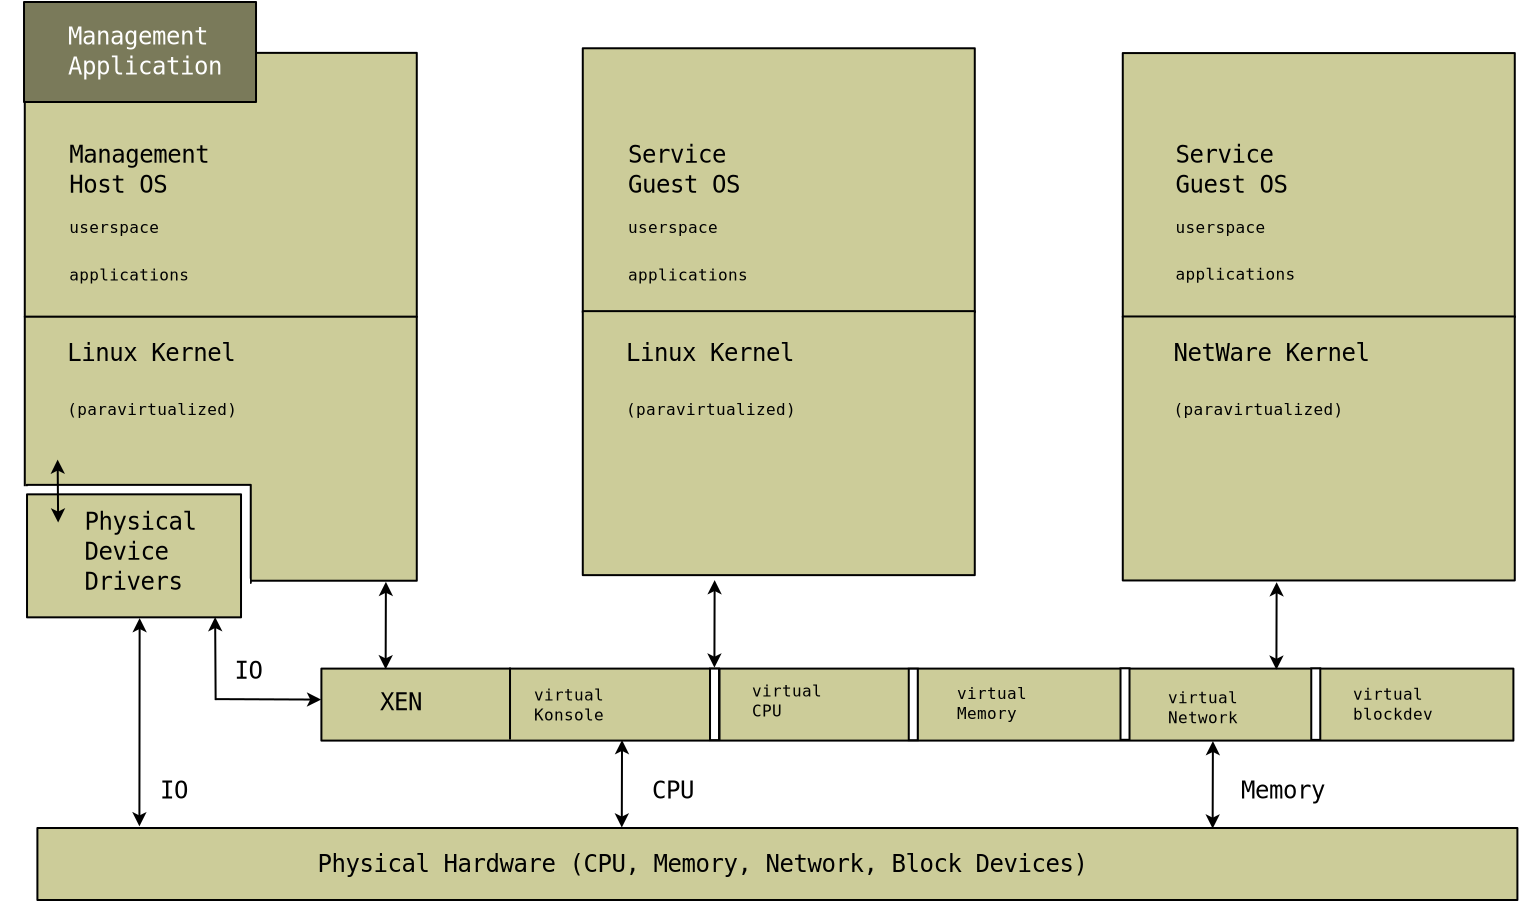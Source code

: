 <?xml version="1.0" encoding="UTF-8"?>
<dia:diagram xmlns:dia="http://www.lysator.liu.se/~alla/dia/">
  <dia:layer name="Rechteck" visible="true">
    <dia:object type="Standard - Text" version="1" id="O0">
      <dia:attribute name="obj_pos">
        <dia:point val="17.012,40.548"/>
      </dia:attribute>
      <dia:attribute name="obj_bb">
        <dia:rectangle val="17.012,40.148;17.012,41.348"/>
      </dia:attribute>
      <dia:attribute name="text">
        <dia:composite type="text">
          <dia:attribute name="string">
            <dia:string>##</dia:string>
          </dia:attribute>
          <dia:attribute name="font">
            <dia:font family="sans" style="0" name="Helvetica"/>
          </dia:attribute>
          <dia:attribute name="height">
            <dia:real val="0.8"/>
          </dia:attribute>
          <dia:attribute name="pos">
            <dia:point val="17.012,40.548"/>
          </dia:attribute>
          <dia:attribute name="color">
            <dia:color val="#000000"/>
          </dia:attribute>
          <dia:attribute name="alignment">
            <dia:enum val="0"/>
          </dia:attribute>
        </dia:composite>
      </dia:attribute>
      <dia:attribute name="valign">
        <dia:enum val="3"/>
      </dia:attribute>
    </dia:object>
    <dia:object type="Standard - Box" version="0" id="O1">
      <dia:attribute name="obj_pos">
        <dia:point val="-0.212,0.125"/>
      </dia:attribute>
      <dia:attribute name="obj_bb">
        <dia:rectangle val="-0.263,0.075;19.438,13.375"/>
      </dia:attribute>
      <dia:attribute name="elem_corner">
        <dia:point val="-0.212,0.125"/>
      </dia:attribute>
      <dia:attribute name="elem_width">
        <dia:real val="19.6"/>
      </dia:attribute>
      <dia:attribute name="elem_height">
        <dia:real val="13.2"/>
      </dia:attribute>
      <dia:attribute name="inner_color">
        <dia:color val="#cccc99"/>
      </dia:attribute>
      <dia:attribute name="show_background">
        <dia:boolean val="true"/>
      </dia:attribute>
      <dia:attribute name="corner_radius">
        <dia:real val="1.175e-38"/>
      </dia:attribute>
    </dia:object>
    <dia:object type="Standard - Box" version="0" id="O2">
      <dia:attribute name="obj_pos">
        <dia:point val="27.688,-0.105"/>
      </dia:attribute>
      <dia:attribute name="obj_bb">
        <dia:rectangle val="27.637,-0.155;47.337,13.145"/>
      </dia:attribute>
      <dia:attribute name="elem_corner">
        <dia:point val="27.688,-0.105"/>
      </dia:attribute>
      <dia:attribute name="elem_width">
        <dia:real val="19.6"/>
      </dia:attribute>
      <dia:attribute name="elem_height">
        <dia:real val="13.2"/>
      </dia:attribute>
      <dia:attribute name="inner_color">
        <dia:color val="#cccc99"/>
      </dia:attribute>
      <dia:attribute name="show_background">
        <dia:boolean val="true"/>
      </dia:attribute>
      <dia:attribute name="corner_radius">
        <dia:real val="1.175e-38"/>
      </dia:attribute>
    </dia:object>
    <dia:object type="Standard - Box" version="0" id="O3">
      <dia:attribute name="obj_pos">
        <dia:point val="27.688,13.04"/>
      </dia:attribute>
      <dia:attribute name="obj_bb">
        <dia:rectangle val="27.637,12.99;47.337,26.29"/>
      </dia:attribute>
      <dia:attribute name="elem_corner">
        <dia:point val="27.688,13.04"/>
      </dia:attribute>
      <dia:attribute name="elem_width">
        <dia:real val="19.6"/>
      </dia:attribute>
      <dia:attribute name="elem_height">
        <dia:real val="13.2"/>
      </dia:attribute>
      <dia:attribute name="inner_color">
        <dia:color val="#cccc99"/>
      </dia:attribute>
      <dia:attribute name="show_background">
        <dia:boolean val="true"/>
      </dia:attribute>
      <dia:attribute name="corner_radius">
        <dia:real val="1.175e-38"/>
      </dia:attribute>
    </dia:object>
    <dia:object type="Standard - Box" version="0" id="O4">
      <dia:attribute name="obj_pos">
        <dia:point val="54.688,0.135"/>
      </dia:attribute>
      <dia:attribute name="obj_bb">
        <dia:rectangle val="54.638,0.085;74.338,13.385"/>
      </dia:attribute>
      <dia:attribute name="elem_corner">
        <dia:point val="54.688,0.135"/>
      </dia:attribute>
      <dia:attribute name="elem_width">
        <dia:real val="19.6"/>
      </dia:attribute>
      <dia:attribute name="elem_height">
        <dia:real val="13.2"/>
      </dia:attribute>
      <dia:attribute name="inner_color">
        <dia:color val="#cccc99"/>
      </dia:attribute>
      <dia:attribute name="show_background">
        <dia:boolean val="true"/>
      </dia:attribute>
      <dia:attribute name="corner_radius">
        <dia:real val="1.175e-38"/>
      </dia:attribute>
    </dia:object>
    <dia:object type="Standard - Box" version="0" id="O5">
      <dia:attribute name="obj_pos">
        <dia:point val="54.688,13.305"/>
      </dia:attribute>
      <dia:attribute name="obj_bb">
        <dia:rectangle val="54.638,13.255;74.338,26.555"/>
      </dia:attribute>
      <dia:attribute name="elem_corner">
        <dia:point val="54.688,13.305"/>
      </dia:attribute>
      <dia:attribute name="elem_width">
        <dia:real val="19.6"/>
      </dia:attribute>
      <dia:attribute name="elem_height">
        <dia:real val="13.2"/>
      </dia:attribute>
      <dia:attribute name="inner_color">
        <dia:color val="#cccc99"/>
      </dia:attribute>
      <dia:attribute name="show_background">
        <dia:boolean val="true"/>
      </dia:attribute>
      <dia:attribute name="corner_radius">
        <dia:real val="1.175e-38"/>
      </dia:attribute>
    </dia:object>
    <dia:object type="Standard - Box" version="0" id="O6">
      <dia:attribute name="obj_pos">
        <dia:point val="-0.212,13.32"/>
      </dia:attribute>
      <dia:attribute name="obj_bb">
        <dia:rectangle val="-0.263,13.27;19.438,26.57"/>
      </dia:attribute>
      <dia:attribute name="elem_corner">
        <dia:point val="-0.212,13.32"/>
      </dia:attribute>
      <dia:attribute name="elem_width">
        <dia:real val="19.6"/>
      </dia:attribute>
      <dia:attribute name="elem_height">
        <dia:real val="13.2"/>
      </dia:attribute>
      <dia:attribute name="inner_color">
        <dia:color val="#cccc99"/>
      </dia:attribute>
      <dia:attribute name="show_background">
        <dia:boolean val="true"/>
      </dia:attribute>
      <dia:attribute name="corner_radius">
        <dia:real val="1.175e-38"/>
      </dia:attribute>
    </dia:object>
    <dia:object type="Standard - Box" version="0" id="O7">
      <dia:attribute name="obj_pos">
        <dia:point val="-0.113,21.725"/>
      </dia:attribute>
      <dia:attribute name="obj_bb">
        <dia:rectangle val="-0.163,21.675;11.137,26.675"/>
      </dia:attribute>
      <dia:attribute name="elem_corner">
        <dia:point val="-0.113,21.725"/>
      </dia:attribute>
      <dia:attribute name="elem_width">
        <dia:real val="11.2"/>
      </dia:attribute>
      <dia:attribute name="elem_height">
        <dia:real val="4.9"/>
      </dia:attribute>
      <dia:attribute name="show_background">
        <dia:boolean val="true"/>
      </dia:attribute>
      <dia:attribute name="corner_radius">
        <dia:real val="1.175e-38"/>
      </dia:attribute>
    </dia:object>
    <dia:object type="Standard - Box" version="0" id="O8">
      <dia:attribute name="obj_pos">
        <dia:point val="-1.351,21.844"/>
      </dia:attribute>
      <dia:attribute name="obj_bb">
        <dia:rectangle val="-1.401,21.794;0.599,26.819"/>
      </dia:attribute>
      <dia:attribute name="elem_corner">
        <dia:point val="-1.351,21.844"/>
      </dia:attribute>
      <dia:attribute name="elem_width">
        <dia:real val="1.9"/>
      </dia:attribute>
      <dia:attribute name="elem_height">
        <dia:real val="4.925"/>
      </dia:attribute>
      <dia:attribute name="border_color">
        <dia:color val="#ffffff"/>
      </dia:attribute>
      <dia:attribute name="show_background">
        <dia:boolean val="true"/>
      </dia:attribute>
      <dia:attribute name="corner_radius">
        <dia:real val="1.175e-38"/>
      </dia:attribute>
    </dia:object>
    <dia:object type="Standard - Box" version="0" id="O9">
      <dia:attribute name="obj_pos">
        <dia:point val="0.662,26.455"/>
      </dia:attribute>
      <dia:attribute name="obj_bb">
        <dia:rectangle val="0.613,26.405;11.05,27.2"/>
      </dia:attribute>
      <dia:attribute name="elem_corner">
        <dia:point val="0.662,26.455"/>
      </dia:attribute>
      <dia:attribute name="elem_width">
        <dia:real val="10.338"/>
      </dia:attribute>
      <dia:attribute name="elem_height">
        <dia:real val="0.695"/>
      </dia:attribute>
      <dia:attribute name="border_color">
        <dia:color val="#ffffff"/>
      </dia:attribute>
      <dia:attribute name="show_background">
        <dia:boolean val="true"/>
      </dia:attribute>
      <dia:attribute name="corner_radius">
        <dia:real val="1.175e-38"/>
      </dia:attribute>
    </dia:object>
    <dia:object type="Standard - Box" version="0" id="O10">
      <dia:attribute name="obj_pos">
        <dia:point val="-0.1,22.2"/>
      </dia:attribute>
      <dia:attribute name="obj_bb">
        <dia:rectangle val="-0.15,22.15;10.65,28.4"/>
      </dia:attribute>
      <dia:attribute name="elem_corner">
        <dia:point val="-0.1,22.2"/>
      </dia:attribute>
      <dia:attribute name="elem_width">
        <dia:real val="10.7"/>
      </dia:attribute>
      <dia:attribute name="elem_height">
        <dia:real val="6.15"/>
      </dia:attribute>
      <dia:attribute name="inner_color">
        <dia:color val="#cccc99"/>
      </dia:attribute>
      <dia:attribute name="show_background">
        <dia:boolean val="true"/>
      </dia:attribute>
      <dia:attribute name="corner_radius">
        <dia:real val="1.175e-38"/>
      </dia:attribute>
    </dia:object>
    <dia:object type="Standard - Box" version="0" id="O11">
      <dia:attribute name="obj_pos">
        <dia:point val="14.619,30.913"/>
      </dia:attribute>
      <dia:attribute name="obj_bb">
        <dia:rectangle val="14.569,30.863;74.269,34.562"/>
      </dia:attribute>
      <dia:attribute name="elem_corner">
        <dia:point val="14.619,30.913"/>
      </dia:attribute>
      <dia:attribute name="elem_width">
        <dia:real val="59.6"/>
      </dia:attribute>
      <dia:attribute name="elem_height">
        <dia:real val="3.6"/>
      </dia:attribute>
      <dia:attribute name="inner_color">
        <dia:color val="#cccc99"/>
      </dia:attribute>
      <dia:attribute name="show_background">
        <dia:boolean val="true"/>
      </dia:attribute>
      <dia:attribute name="corner_radius">
        <dia:real val="1.175e-38"/>
      </dia:attribute>
    </dia:object>
    <dia:object type="Standard - Box" version="0" id="O12">
      <dia:attribute name="obj_pos">
        <dia:point val="0.419,38.883"/>
      </dia:attribute>
      <dia:attribute name="obj_bb">
        <dia:rectangle val="0.369,38.833;74.469,42.532"/>
      </dia:attribute>
      <dia:attribute name="elem_corner">
        <dia:point val="0.419,38.883"/>
      </dia:attribute>
      <dia:attribute name="elem_width">
        <dia:real val="74.0"/>
      </dia:attribute>
      <dia:attribute name="elem_height">
        <dia:real val="3.6"/>
      </dia:attribute>
      <dia:attribute name="inner_color">
        <dia:color val="#cccc99"/>
      </dia:attribute>
      <dia:attribute name="show_background">
        <dia:boolean val="true"/>
      </dia:attribute>
      <dia:attribute name="corner_radius">
        <dia:real val="1.175e-38"/>
      </dia:attribute>
    </dia:object>
    <dia:object type="Standard - Line" version="0" id="O13">
      <dia:attribute name="obj_pos">
        <dia:point val="44.419,30.913"/>
      </dia:attribute>
      <dia:attribute name="obj_bb">
        <dia:rectangle val="44.369,30.863;44.469,34.562"/>
      </dia:attribute>
      <dia:attribute name="conn_endpoints">
        <dia:point val="44.419,30.913"/>
        <dia:point val="44.419,34.513"/>
      </dia:attribute>
      <dia:attribute name="numcp">
        <dia:int val="1"/>
      </dia:attribute>
      <dia:connections>
        <dia:connection handle="0" to="O11" connection="1"/>
        <dia:connection handle="1" to="O11" connection="6"/>
      </dia:connections>
    </dia:object>
    <dia:object type="Standard - Line" version="0" id="O14">
      <dia:attribute name="obj_pos">
        <dia:point val="34.525,30.898"/>
      </dia:attribute>
      <dia:attribute name="obj_bb">
        <dia:rectangle val="34.475,30.848;34.575,34.547"/>
      </dia:attribute>
      <dia:attribute name="conn_endpoints">
        <dia:point val="34.525,30.898"/>
        <dia:point val="34.525,34.498"/>
      </dia:attribute>
      <dia:attribute name="numcp">
        <dia:int val="1"/>
      </dia:attribute>
    </dia:object>
    <dia:object type="Standard - Line" version="0" id="O15">
      <dia:attribute name="obj_pos">
        <dia:point val="24.05,30.858"/>
      </dia:attribute>
      <dia:attribute name="obj_bb">
        <dia:rectangle val="24,30.808;24.1,34.508"/>
      </dia:attribute>
      <dia:attribute name="conn_endpoints">
        <dia:point val="24.05,30.858"/>
        <dia:point val="24.05,34.458"/>
      </dia:attribute>
      <dia:attribute name="numcp">
        <dia:int val="1"/>
      </dia:attribute>
    </dia:object>
    <dia:object type="Standard - Line" version="0" id="O16">
      <dia:attribute name="obj_pos">
        <dia:point val="64.55,30.878"/>
      </dia:attribute>
      <dia:attribute name="obj_bb">
        <dia:rectangle val="64.5,30.828;64.6,34.528"/>
      </dia:attribute>
      <dia:attribute name="conn_endpoints">
        <dia:point val="64.55,30.878"/>
        <dia:point val="64.55,34.477"/>
      </dia:attribute>
      <dia:attribute name="numcp">
        <dia:int val="1"/>
      </dia:attribute>
    </dia:object>
    <dia:object type="Standard - Box" version="0" id="O17">
      <dia:attribute name="obj_pos">
        <dia:point val="34.05,30.913"/>
      </dia:attribute>
      <dia:attribute name="obj_bb">
        <dia:rectangle val="34,30.863;34.55,34.538"/>
      </dia:attribute>
      <dia:attribute name="elem_corner">
        <dia:point val="34.05,30.913"/>
      </dia:attribute>
      <dia:attribute name="elem_width">
        <dia:real val="0.45"/>
      </dia:attribute>
      <dia:attribute name="elem_height">
        <dia:real val="3.575"/>
      </dia:attribute>
      <dia:attribute name="show_background">
        <dia:boolean val="true"/>
      </dia:attribute>
    </dia:object>
    <dia:object type="Standard - Box" version="0" id="O18">
      <dia:attribute name="obj_pos">
        <dia:point val="43.987,30.918"/>
      </dia:attribute>
      <dia:attribute name="obj_bb">
        <dia:rectangle val="43.938,30.867;44.487,34.542"/>
      </dia:attribute>
      <dia:attribute name="elem_corner">
        <dia:point val="43.987,30.918"/>
      </dia:attribute>
      <dia:attribute name="elem_width">
        <dia:real val="0.45"/>
      </dia:attribute>
      <dia:attribute name="elem_height">
        <dia:real val="3.575"/>
      </dia:attribute>
      <dia:attribute name="show_background">
        <dia:boolean val="true"/>
      </dia:attribute>
    </dia:object>
    <dia:object type="Standard - Box" version="0" id="O19">
      <dia:attribute name="obj_pos">
        <dia:point val="54.575,30.898"/>
      </dia:attribute>
      <dia:attribute name="obj_bb">
        <dia:rectangle val="54.525,30.848;55.075,34.523"/>
      </dia:attribute>
      <dia:attribute name="elem_corner">
        <dia:point val="54.575,30.898"/>
      </dia:attribute>
      <dia:attribute name="elem_width">
        <dia:real val="0.45"/>
      </dia:attribute>
      <dia:attribute name="elem_height">
        <dia:real val="3.575"/>
      </dia:attribute>
      <dia:attribute name="show_background">
        <dia:boolean val="true"/>
      </dia:attribute>
    </dia:object>
    <dia:object type="Standard - Box" version="0" id="O20">
      <dia:attribute name="obj_pos">
        <dia:point val="64.112,30.902"/>
      </dia:attribute>
      <dia:attribute name="obj_bb">
        <dia:rectangle val="64.062,30.852;64.612,34.528"/>
      </dia:attribute>
      <dia:attribute name="elem_corner">
        <dia:point val="64.112,30.902"/>
      </dia:attribute>
      <dia:attribute name="elem_width">
        <dia:real val="0.45"/>
      </dia:attribute>
      <dia:attribute name="elem_height">
        <dia:real val="3.575"/>
      </dia:attribute>
      <dia:attribute name="show_background">
        <dia:boolean val="true"/>
      </dia:attribute>
    </dia:object>
    <dia:object type="Standard - Box" version="0" id="O21">
      <dia:attribute name="obj_pos">
        <dia:point val="-0.25,-2.417"/>
      </dia:attribute>
      <dia:attribute name="obj_bb">
        <dia:rectangle val="-0.3,-2.467;11.4,2.632"/>
      </dia:attribute>
      <dia:attribute name="elem_corner">
        <dia:point val="-0.25,-2.417"/>
      </dia:attribute>
      <dia:attribute name="elem_width">
        <dia:real val="11.6"/>
      </dia:attribute>
      <dia:attribute name="elem_height">
        <dia:real val="5"/>
      </dia:attribute>
      <dia:attribute name="inner_color">
        <dia:color val="#7a7a5a"/>
      </dia:attribute>
      <dia:attribute name="show_background">
        <dia:boolean val="true"/>
      </dia:attribute>
      <dia:attribute name="corner_radius">
        <dia:real val="1.175e-38"/>
      </dia:attribute>
    </dia:object>
  </dia:layer>
  <dia:layer name="Linien" visible="true">
    <dia:object type="Standard - Line" version="0" id="O22">
      <dia:attribute name="obj_pos">
        <dia:point val="34.281,26.488"/>
      </dia:attribute>
      <dia:attribute name="obj_bb">
        <dia:rectangle val="33.769,26.436;34.781,30.914"/>
      </dia:attribute>
      <dia:attribute name="conn_endpoints">
        <dia:point val="34.281,26.488"/>
        <dia:point val="34.269,30.863"/>
      </dia:attribute>
      <dia:attribute name="numcp">
        <dia:int val="1"/>
      </dia:attribute>
      <dia:attribute name="start_arrow">
        <dia:enum val="22"/>
      </dia:attribute>
      <dia:attribute name="start_arrow_length">
        <dia:real val="0.5"/>
      </dia:attribute>
      <dia:attribute name="start_arrow_width">
        <dia:real val="0.5"/>
      </dia:attribute>
      <dia:attribute name="end_arrow">
        <dia:enum val="22"/>
      </dia:attribute>
      <dia:attribute name="end_arrow_length">
        <dia:real val="0.5"/>
      </dia:attribute>
      <dia:attribute name="end_arrow_width">
        <dia:real val="0.5"/>
      </dia:attribute>
    </dia:object>
    <dia:object type="Standard - Line" version="0" id="O23">
      <dia:attribute name="obj_pos">
        <dia:point val="62.381,26.594"/>
      </dia:attribute>
      <dia:attribute name="obj_bb">
        <dia:rectangle val="61.869,26.543;62.882,31.02"/>
      </dia:attribute>
      <dia:attribute name="conn_endpoints">
        <dia:point val="62.381,26.594"/>
        <dia:point val="62.369,30.969"/>
      </dia:attribute>
      <dia:attribute name="numcp">
        <dia:int val="1"/>
      </dia:attribute>
      <dia:attribute name="start_arrow">
        <dia:enum val="22"/>
      </dia:attribute>
      <dia:attribute name="start_arrow_length">
        <dia:real val="0.5"/>
      </dia:attribute>
      <dia:attribute name="start_arrow_width">
        <dia:real val="0.5"/>
      </dia:attribute>
      <dia:attribute name="end_arrow">
        <dia:enum val="22"/>
      </dia:attribute>
      <dia:attribute name="end_arrow_length">
        <dia:real val="0.5"/>
      </dia:attribute>
      <dia:attribute name="end_arrow_width">
        <dia:real val="0.5"/>
      </dia:attribute>
    </dia:object>
    <dia:object type="Standard - Line" version="0" id="O24">
      <dia:attribute name="obj_pos">
        <dia:point val="17.844,26.574"/>
      </dia:attribute>
      <dia:attribute name="obj_bb">
        <dia:rectangle val="17.331,26.523;18.344,31.0"/>
      </dia:attribute>
      <dia:attribute name="conn_endpoints">
        <dia:point val="17.844,26.574"/>
        <dia:point val="17.831,30.949"/>
      </dia:attribute>
      <dia:attribute name="numcp">
        <dia:int val="1"/>
      </dia:attribute>
      <dia:attribute name="start_arrow">
        <dia:enum val="22"/>
      </dia:attribute>
      <dia:attribute name="start_arrow_length">
        <dia:real val="0.5"/>
      </dia:attribute>
      <dia:attribute name="start_arrow_width">
        <dia:real val="0.5"/>
      </dia:attribute>
      <dia:attribute name="end_arrow">
        <dia:enum val="22"/>
      </dia:attribute>
      <dia:attribute name="end_arrow_length">
        <dia:real val="0.5"/>
      </dia:attribute>
      <dia:attribute name="end_arrow_width">
        <dia:real val="0.5"/>
      </dia:attribute>
    </dia:object>
    <dia:object type="Standard - Line" version="0" id="O25">
      <dia:attribute name="obj_pos">
        <dia:point val="5.531,28.387"/>
      </dia:attribute>
      <dia:attribute name="obj_bb">
        <dia:rectangle val="5.019,28.337;6.031,38.851"/>
      </dia:attribute>
      <dia:attribute name="conn_endpoints">
        <dia:point val="5.531,28.387"/>
        <dia:point val="5.519,38.8"/>
      </dia:attribute>
      <dia:attribute name="numcp">
        <dia:int val="1"/>
      </dia:attribute>
      <dia:attribute name="start_arrow">
        <dia:enum val="22"/>
      </dia:attribute>
      <dia:attribute name="start_arrow_length">
        <dia:real val="0.5"/>
      </dia:attribute>
      <dia:attribute name="start_arrow_width">
        <dia:real val="0.5"/>
      </dia:attribute>
      <dia:attribute name="end_arrow">
        <dia:enum val="22"/>
      </dia:attribute>
      <dia:attribute name="end_arrow_length">
        <dia:real val="0.5"/>
      </dia:attribute>
      <dia:attribute name="end_arrow_width">
        <dia:real val="0.5"/>
      </dia:attribute>
    </dia:object>
    <dia:object type="Standard - Line" version="0" id="O26">
      <dia:attribute name="obj_pos">
        <dia:point val="1.431,20.462"/>
      </dia:attribute>
      <dia:attribute name="obj_bb">
        <dia:rectangle val="0.931,20.409;1.957,23.663"/>
      </dia:attribute>
      <dia:attribute name="conn_endpoints">
        <dia:point val="1.431,20.462"/>
        <dia:point val="1.456,23.609"/>
      </dia:attribute>
      <dia:attribute name="numcp">
        <dia:int val="1"/>
      </dia:attribute>
      <dia:attribute name="start_arrow">
        <dia:enum val="22"/>
      </dia:attribute>
      <dia:attribute name="start_arrow_length">
        <dia:real val="0.5"/>
      </dia:attribute>
      <dia:attribute name="start_arrow_width">
        <dia:real val="0.5"/>
      </dia:attribute>
      <dia:attribute name="end_arrow">
        <dia:enum val="22"/>
      </dia:attribute>
      <dia:attribute name="end_arrow_length">
        <dia:real val="0.5"/>
      </dia:attribute>
      <dia:attribute name="end_arrow_width">
        <dia:real val="0.5"/>
      </dia:attribute>
    </dia:object>
    <dia:object type="Standard - Line" version="0" id="O27">
      <dia:attribute name="obj_pos">
        <dia:point val="9.306,32.438"/>
      </dia:attribute>
      <dia:attribute name="obj_bb">
        <dia:rectangle val="9.256,31.962;14.659,32.963"/>
      </dia:attribute>
      <dia:attribute name="conn_endpoints">
        <dia:point val="9.306,32.438"/>
        <dia:point val="14.606,32.462"/>
      </dia:attribute>
      <dia:attribute name="numcp">
        <dia:int val="1"/>
      </dia:attribute>
      <dia:attribute name="end_arrow">
        <dia:enum val="22"/>
      </dia:attribute>
      <dia:attribute name="end_arrow_length">
        <dia:real val="0.5"/>
      </dia:attribute>
      <dia:attribute name="end_arrow_width">
        <dia:real val="0.5"/>
      </dia:attribute>
    </dia:object>
    <dia:object type="Standard - Line" version="0" id="O28">
      <dia:attribute name="obj_pos">
        <dia:point val="9.331,32.487"/>
      </dia:attribute>
      <dia:attribute name="obj_bb">
        <dia:rectangle val="8.806,28.285;9.807,32.538"/>
      </dia:attribute>
      <dia:attribute name="conn_endpoints">
        <dia:point val="9.331,32.487"/>
        <dia:point val="9.306,28.337"/>
      </dia:attribute>
      <dia:attribute name="numcp">
        <dia:int val="1"/>
      </dia:attribute>
      <dia:attribute name="end_arrow">
        <dia:enum val="22"/>
      </dia:attribute>
      <dia:attribute name="end_arrow_length">
        <dia:real val="0.5"/>
      </dia:attribute>
      <dia:attribute name="end_arrow_width">
        <dia:real val="0.5"/>
      </dia:attribute>
    </dia:object>
    <dia:object type="Standard - Line" version="0" id="O29">
      <dia:attribute name="obj_pos">
        <dia:point val="29.65,34.484"/>
      </dia:attribute>
      <dia:attribute name="obj_bb">
        <dia:rectangle val="29.137,34.432;30.15,38.91"/>
      </dia:attribute>
      <dia:attribute name="conn_endpoints">
        <dia:point val="29.65,34.484"/>
        <dia:point val="29.638,38.859"/>
      </dia:attribute>
      <dia:attribute name="numcp">
        <dia:int val="1"/>
      </dia:attribute>
      <dia:attribute name="start_arrow">
        <dia:enum val="22"/>
      </dia:attribute>
      <dia:attribute name="start_arrow_length">
        <dia:real val="0.5"/>
      </dia:attribute>
      <dia:attribute name="start_arrow_width">
        <dia:real val="0.5"/>
      </dia:attribute>
      <dia:attribute name="end_arrow">
        <dia:enum val="22"/>
      </dia:attribute>
      <dia:attribute name="end_arrow_length">
        <dia:real val="0.5"/>
      </dia:attribute>
      <dia:attribute name="end_arrow_width">
        <dia:real val="0.5"/>
      </dia:attribute>
    </dia:object>
    <dia:object type="Standard - Line" version="0" id="O30">
      <dia:attribute name="obj_pos">
        <dia:point val="59.194,34.536"/>
      </dia:attribute>
      <dia:attribute name="obj_bb">
        <dia:rectangle val="58.681,34.485;59.694,38.963"/>
      </dia:attribute>
      <dia:attribute name="conn_endpoints">
        <dia:point val="59.194,34.536"/>
        <dia:point val="59.181,38.911"/>
      </dia:attribute>
      <dia:attribute name="numcp">
        <dia:int val="1"/>
      </dia:attribute>
      <dia:attribute name="start_arrow">
        <dia:enum val="22"/>
      </dia:attribute>
      <dia:attribute name="start_arrow_length">
        <dia:real val="0.5"/>
      </dia:attribute>
      <dia:attribute name="start_arrow_width">
        <dia:real val="0.5"/>
      </dia:attribute>
      <dia:attribute name="end_arrow">
        <dia:enum val="22"/>
      </dia:attribute>
      <dia:attribute name="end_arrow_length">
        <dia:real val="0.5"/>
      </dia:attribute>
      <dia:attribute name="end_arrow_width">
        <dia:real val="0.5"/>
      </dia:attribute>
    </dia:object>
  </dia:layer>
  <dia:layer name="Text" visible="true">
    <dia:object type="Standard - Text" version="1" id="O31">
      <dia:attribute name="obj_pos">
        <dia:point val="2.011,5.625"/>
      </dia:attribute>
      <dia:attribute name="obj_bb">
        <dia:rectangle val="2.011,4.607;8.611,7.867"/>
      </dia:attribute>
      <dia:attribute name="text">
        <dia:composite type="text">
          <dia:attribute name="string">
            <dia:string>#Management
Host OS#</dia:string>
          </dia:attribute>
          <dia:attribute name="font">
            <dia:font family="monospace" style="0" name="Courier"/>
          </dia:attribute>
          <dia:attribute name="height">
            <dia:real val="1.5"/>
          </dia:attribute>
          <dia:attribute name="pos">
            <dia:point val="2.011,5.625"/>
          </dia:attribute>
          <dia:attribute name="color">
            <dia:color val="#000000"/>
          </dia:attribute>
          <dia:attribute name="alignment">
            <dia:enum val="0"/>
          </dia:attribute>
        </dia:composite>
      </dia:attribute>
      <dia:attribute name="valign">
        <dia:enum val="3"/>
      </dia:attribute>
    </dia:object>
    <dia:object type="Standard - Text" version="1" id="O32">
      <dia:attribute name="obj_pos">
        <dia:point val="29.95,5.625"/>
      </dia:attribute>
      <dia:attribute name="obj_bb">
        <dia:rectangle val="29.95,4.607;35.23,7.867"/>
      </dia:attribute>
      <dia:attribute name="text">
        <dia:composite type="text">
          <dia:attribute name="string">
            <dia:string>#Service
Guest OS#</dia:string>
          </dia:attribute>
          <dia:attribute name="font">
            <dia:font family="monospace" style="0" name="Courier"/>
          </dia:attribute>
          <dia:attribute name="height">
            <dia:real val="1.5"/>
          </dia:attribute>
          <dia:attribute name="pos">
            <dia:point val="29.95,5.625"/>
          </dia:attribute>
          <dia:attribute name="color">
            <dia:color val="#000000"/>
          </dia:attribute>
          <dia:attribute name="alignment">
            <dia:enum val="0"/>
          </dia:attribute>
        </dia:composite>
      </dia:attribute>
      <dia:attribute name="valign">
        <dia:enum val="3"/>
      </dia:attribute>
    </dia:object>
    <dia:object type="Standard - Text" version="1" id="O33">
      <dia:attribute name="obj_pos">
        <dia:point val="57.325,5.625"/>
      </dia:attribute>
      <dia:attribute name="obj_bb">
        <dia:rectangle val="57.325,4.607;62.605,7.867"/>
      </dia:attribute>
      <dia:attribute name="text">
        <dia:composite type="text">
          <dia:attribute name="string">
            <dia:string>#Service
Guest OS#</dia:string>
          </dia:attribute>
          <dia:attribute name="font">
            <dia:font family="monospace" style="0" name="Courier"/>
          </dia:attribute>
          <dia:attribute name="height">
            <dia:real val="1.5"/>
          </dia:attribute>
          <dia:attribute name="pos">
            <dia:point val="57.325,5.625"/>
          </dia:attribute>
          <dia:attribute name="color">
            <dia:color val="#000000"/>
          </dia:attribute>
          <dia:attribute name="alignment">
            <dia:enum val="0"/>
          </dia:attribute>
        </dia:composite>
      </dia:attribute>
      <dia:attribute name="valign">
        <dia:enum val="3"/>
      </dia:attribute>
    </dia:object>
    <dia:object type="Standard - Text" version="1" id="O34">
      <dia:attribute name="obj_pos">
        <dia:point val="1.911,15.533"/>
      </dia:attribute>
      <dia:attribute name="obj_bb">
        <dia:rectangle val="1.911,14.516;9.831,16.276"/>
      </dia:attribute>
      <dia:attribute name="text">
        <dia:composite type="text">
          <dia:attribute name="string">
            <dia:string>#Linux Kernel#</dia:string>
          </dia:attribute>
          <dia:attribute name="font">
            <dia:font family="monospace" style="0" name="Courier"/>
          </dia:attribute>
          <dia:attribute name="height">
            <dia:real val="1.5"/>
          </dia:attribute>
          <dia:attribute name="pos">
            <dia:point val="1.911,15.533"/>
          </dia:attribute>
          <dia:attribute name="color">
            <dia:color val="#000000"/>
          </dia:attribute>
          <dia:attribute name="alignment">
            <dia:enum val="0"/>
          </dia:attribute>
        </dia:composite>
      </dia:attribute>
      <dia:attribute name="valign">
        <dia:enum val="3"/>
      </dia:attribute>
    </dia:object>
    <dia:object type="Standard - Text" version="1" id="O35">
      <dia:attribute name="obj_pos">
        <dia:point val="29.85,15.533"/>
      </dia:attribute>
      <dia:attribute name="obj_bb">
        <dia:rectangle val="29.85,14.516;37.77,16.276"/>
      </dia:attribute>
      <dia:attribute name="text">
        <dia:composite type="text">
          <dia:attribute name="string">
            <dia:string>#Linux Kernel#</dia:string>
          </dia:attribute>
          <dia:attribute name="font">
            <dia:font family="monospace" style="0" name="Courier"/>
          </dia:attribute>
          <dia:attribute name="height">
            <dia:real val="1.5"/>
          </dia:attribute>
          <dia:attribute name="pos">
            <dia:point val="29.85,15.533"/>
          </dia:attribute>
          <dia:attribute name="color">
            <dia:color val="#000000"/>
          </dia:attribute>
          <dia:attribute name="alignment">
            <dia:enum val="0"/>
          </dia:attribute>
        </dia:composite>
      </dia:attribute>
      <dia:attribute name="valign">
        <dia:enum val="3"/>
      </dia:attribute>
    </dia:object>
    <dia:object type="Standard - Text" version="1" id="O36">
      <dia:attribute name="obj_pos">
        <dia:point val="57.225,15.533"/>
      </dia:attribute>
      <dia:attribute name="obj_bb">
        <dia:rectangle val="57.225,14.516;66.465,16.276"/>
      </dia:attribute>
      <dia:attribute name="text">
        <dia:composite type="text">
          <dia:attribute name="string">
            <dia:string>#NetWare Kernel#</dia:string>
          </dia:attribute>
          <dia:attribute name="font">
            <dia:font family="monospace" style="0" name="Courier"/>
          </dia:attribute>
          <dia:attribute name="height">
            <dia:real val="1.5"/>
          </dia:attribute>
          <dia:attribute name="pos">
            <dia:point val="57.225,15.533"/>
          </dia:attribute>
          <dia:attribute name="color">
            <dia:color val="#000000"/>
          </dia:attribute>
          <dia:attribute name="alignment">
            <dia:enum val="0"/>
          </dia:attribute>
        </dia:composite>
      </dia:attribute>
      <dia:attribute name="valign">
        <dia:enum val="3"/>
      </dia:attribute>
    </dia:object>
    <dia:object type="Standard - Text" version="1" id="O37">
      <dia:attribute name="obj_pos">
        <dia:point val="2.775,23.965"/>
      </dia:attribute>
      <dia:attribute name="obj_bb">
        <dia:rectangle val="2.775,22.948;8.055,27.707"/>
      </dia:attribute>
      <dia:attribute name="text">
        <dia:composite type="text">
          <dia:attribute name="string">
            <dia:string>#Physical
Device
Drivers#</dia:string>
          </dia:attribute>
          <dia:attribute name="font">
            <dia:font family="monospace" style="0" name="Courier"/>
          </dia:attribute>
          <dia:attribute name="height">
            <dia:real val="1.5"/>
          </dia:attribute>
          <dia:attribute name="pos">
            <dia:point val="2.775,23.965"/>
          </dia:attribute>
          <dia:attribute name="color">
            <dia:color val="#000000"/>
          </dia:attribute>
          <dia:attribute name="alignment">
            <dia:enum val="0"/>
          </dia:attribute>
        </dia:composite>
      </dia:attribute>
      <dia:attribute name="valign">
        <dia:enum val="3"/>
      </dia:attribute>
    </dia:object>
    <dia:object type="Standard - Text" version="1" id="O38">
      <dia:attribute name="obj_pos">
        <dia:point val="14.425,41.085"/>
      </dia:attribute>
      <dia:attribute name="obj_bb">
        <dia:rectangle val="14.425,40.068;50.725,41.828"/>
      </dia:attribute>
      <dia:attribute name="text">
        <dia:composite type="text">
          <dia:attribute name="string">
            <dia:string>#Physical Hardware (CPU, Memory, Network, Block Devices)#</dia:string>
          </dia:attribute>
          <dia:attribute name="font">
            <dia:font family="monospace" style="0" name="Courier"/>
          </dia:attribute>
          <dia:attribute name="height">
            <dia:real val="1.5"/>
          </dia:attribute>
          <dia:attribute name="pos">
            <dia:point val="14.425,41.085"/>
          </dia:attribute>
          <dia:attribute name="color">
            <dia:color val="#000000"/>
          </dia:attribute>
          <dia:attribute name="alignment">
            <dia:enum val="0"/>
          </dia:attribute>
        </dia:composite>
      </dia:attribute>
      <dia:attribute name="valign">
        <dia:enum val="3"/>
      </dia:attribute>
    </dia:object>
    <dia:object type="Standard - Text" version="1" id="O39">
      <dia:attribute name="obj_pos">
        <dia:point val="6.55,37.413"/>
      </dia:attribute>
      <dia:attribute name="obj_bb">
        <dia:rectangle val="6.55,36.395;7.87,38.155"/>
      </dia:attribute>
      <dia:attribute name="text">
        <dia:composite type="text">
          <dia:attribute name="string">
            <dia:string>#IO#</dia:string>
          </dia:attribute>
          <dia:attribute name="font">
            <dia:font family="monospace" style="0" name="Courier"/>
          </dia:attribute>
          <dia:attribute name="height">
            <dia:real val="1.5"/>
          </dia:attribute>
          <dia:attribute name="pos">
            <dia:point val="6.55,37.413"/>
          </dia:attribute>
          <dia:attribute name="color">
            <dia:color val="#000000"/>
          </dia:attribute>
          <dia:attribute name="alignment">
            <dia:enum val="0"/>
          </dia:attribute>
        </dia:composite>
      </dia:attribute>
      <dia:attribute name="valign">
        <dia:enum val="3"/>
      </dia:attribute>
    </dia:object>
    <dia:object type="Standard - Text" version="1" id="O40">
      <dia:attribute name="obj_pos">
        <dia:point val="10.275,31.425"/>
      </dia:attribute>
      <dia:attribute name="obj_bb">
        <dia:rectangle val="10.275,30.407;11.595,32.167"/>
      </dia:attribute>
      <dia:attribute name="text">
        <dia:composite type="text">
          <dia:attribute name="string">
            <dia:string>#IO#</dia:string>
          </dia:attribute>
          <dia:attribute name="font">
            <dia:font family="monospace" style="0" name="Courier"/>
          </dia:attribute>
          <dia:attribute name="height">
            <dia:real val="1.5"/>
          </dia:attribute>
          <dia:attribute name="pos">
            <dia:point val="10.275,31.425"/>
          </dia:attribute>
          <dia:attribute name="color">
            <dia:color val="#000000"/>
          </dia:attribute>
          <dia:attribute name="alignment">
            <dia:enum val="0"/>
          </dia:attribute>
        </dia:composite>
      </dia:attribute>
      <dia:attribute name="valign">
        <dia:enum val="3"/>
      </dia:attribute>
    </dia:object>
    <dia:object type="Standard - Text" version="1" id="O41">
      <dia:attribute name="obj_pos">
        <dia:point val="2.011,9.13"/>
      </dia:attribute>
      <dia:attribute name="obj_bb">
        <dia:rectangle val="2.011,8.453;5.971,9.625"/>
      </dia:attribute>
      <dia:attribute name="text">
        <dia:composite type="text">
          <dia:attribute name="string">
            <dia:string>#userspace#</dia:string>
          </dia:attribute>
          <dia:attribute name="font">
            <dia:font family="monospace" style="0" name="Courier"/>
          </dia:attribute>
          <dia:attribute name="height">
            <dia:real val="1"/>
          </dia:attribute>
          <dia:attribute name="pos">
            <dia:point val="2.011,9.13"/>
          </dia:attribute>
          <dia:attribute name="color">
            <dia:color val="#000000"/>
          </dia:attribute>
          <dia:attribute name="alignment">
            <dia:enum val="0"/>
          </dia:attribute>
        </dia:composite>
      </dia:attribute>
      <dia:attribute name="valign">
        <dia:enum val="3"/>
      </dia:attribute>
    </dia:object>
    <dia:object type="Standard - Text" version="1" id="O42">
      <dia:attribute name="obj_pos">
        <dia:point val="2.011,11.51"/>
      </dia:attribute>
      <dia:attribute name="obj_bb">
        <dia:rectangle val="2.011,10.832;7.291,12.005"/>
      </dia:attribute>
      <dia:attribute name="text">
        <dia:composite type="text">
          <dia:attribute name="string">
            <dia:string>#applications#</dia:string>
          </dia:attribute>
          <dia:attribute name="font">
            <dia:font family="monospace" style="0" name="Courier"/>
          </dia:attribute>
          <dia:attribute name="height">
            <dia:real val="1"/>
          </dia:attribute>
          <dia:attribute name="pos">
            <dia:point val="2.011,11.51"/>
          </dia:attribute>
          <dia:attribute name="color">
            <dia:color val="#000000"/>
          </dia:attribute>
          <dia:attribute name="alignment">
            <dia:enum val="0"/>
          </dia:attribute>
        </dia:composite>
      </dia:attribute>
      <dia:attribute name="valign">
        <dia:enum val="3"/>
      </dia:attribute>
    </dia:object>
    <dia:object type="Standard - Text" version="1" id="O43">
      <dia:attribute name="obj_pos">
        <dia:point val="29.95,9.13"/>
      </dia:attribute>
      <dia:attribute name="obj_bb">
        <dia:rectangle val="29.95,8.453;33.91,9.625"/>
      </dia:attribute>
      <dia:attribute name="text">
        <dia:composite type="text">
          <dia:attribute name="string">
            <dia:string>#userspace#</dia:string>
          </dia:attribute>
          <dia:attribute name="font">
            <dia:font family="monospace" style="0" name="Courier"/>
          </dia:attribute>
          <dia:attribute name="height">
            <dia:real val="1"/>
          </dia:attribute>
          <dia:attribute name="pos">
            <dia:point val="29.95,9.13"/>
          </dia:attribute>
          <dia:attribute name="color">
            <dia:color val="#000000"/>
          </dia:attribute>
          <dia:attribute name="alignment">
            <dia:enum val="0"/>
          </dia:attribute>
        </dia:composite>
      </dia:attribute>
      <dia:attribute name="valign">
        <dia:enum val="3"/>
      </dia:attribute>
    </dia:object>
    <dia:object type="Standard - Text" version="1" id="O44">
      <dia:attribute name="obj_pos">
        <dia:point val="29.95,11.51"/>
      </dia:attribute>
      <dia:attribute name="obj_bb">
        <dia:rectangle val="29.95,10.832;35.23,12.005"/>
      </dia:attribute>
      <dia:attribute name="text">
        <dia:composite type="text">
          <dia:attribute name="string">
            <dia:string>#applications#</dia:string>
          </dia:attribute>
          <dia:attribute name="font">
            <dia:font family="monospace" style="0" name="Courier"/>
          </dia:attribute>
          <dia:attribute name="height">
            <dia:real val="1"/>
          </dia:attribute>
          <dia:attribute name="pos">
            <dia:point val="29.95,11.51"/>
          </dia:attribute>
          <dia:attribute name="color">
            <dia:color val="#000000"/>
          </dia:attribute>
          <dia:attribute name="alignment">
            <dia:enum val="0"/>
          </dia:attribute>
        </dia:composite>
      </dia:attribute>
      <dia:attribute name="valign">
        <dia:enum val="3"/>
      </dia:attribute>
    </dia:object>
    <dia:object type="Standard - Text" version="1" id="O45">
      <dia:attribute name="obj_pos">
        <dia:point val="57.325,9.13"/>
      </dia:attribute>
      <dia:attribute name="obj_bb">
        <dia:rectangle val="57.325,8.453;61.285,9.625"/>
      </dia:attribute>
      <dia:attribute name="text">
        <dia:composite type="text">
          <dia:attribute name="string">
            <dia:string>#userspace#</dia:string>
          </dia:attribute>
          <dia:attribute name="font">
            <dia:font family="monospace" style="0" name="Courier"/>
          </dia:attribute>
          <dia:attribute name="height">
            <dia:real val="1"/>
          </dia:attribute>
          <dia:attribute name="pos">
            <dia:point val="57.325,9.13"/>
          </dia:attribute>
          <dia:attribute name="color">
            <dia:color val="#000000"/>
          </dia:attribute>
          <dia:attribute name="alignment">
            <dia:enum val="0"/>
          </dia:attribute>
        </dia:composite>
      </dia:attribute>
      <dia:attribute name="valign">
        <dia:enum val="3"/>
      </dia:attribute>
    </dia:object>
    <dia:object type="Standard - Text" version="1" id="O46">
      <dia:attribute name="obj_pos">
        <dia:point val="57.325,11.467"/>
      </dia:attribute>
      <dia:attribute name="obj_bb">
        <dia:rectangle val="57.325,10.79;62.605,11.963"/>
      </dia:attribute>
      <dia:attribute name="text">
        <dia:composite type="text">
          <dia:attribute name="string">
            <dia:string>#applications#</dia:string>
          </dia:attribute>
          <dia:attribute name="font">
            <dia:font family="monospace" style="0" name="Courier"/>
          </dia:attribute>
          <dia:attribute name="height">
            <dia:real val="1"/>
          </dia:attribute>
          <dia:attribute name="pos">
            <dia:point val="57.325,11.467"/>
          </dia:attribute>
          <dia:attribute name="color">
            <dia:color val="#000000"/>
          </dia:attribute>
          <dia:attribute name="alignment">
            <dia:enum val="0"/>
          </dia:attribute>
        </dia:composite>
      </dia:attribute>
      <dia:attribute name="valign">
        <dia:enum val="3"/>
      </dia:attribute>
    </dia:object>
    <dia:object type="Standard - Text" version="1" id="O47">
      <dia:attribute name="obj_pos">
        <dia:point val="25.25,32.51"/>
      </dia:attribute>
      <dia:attribute name="obj_bb">
        <dia:rectangle val="25.25,31.832;28.33,34.005"/>
      </dia:attribute>
      <dia:attribute name="text">
        <dia:composite type="text">
          <dia:attribute name="string">
            <dia:string>#virtual
Konsole#</dia:string>
          </dia:attribute>
          <dia:attribute name="font">
            <dia:font family="monospace" style="0" name="Courier"/>
          </dia:attribute>
          <dia:attribute name="height">
            <dia:real val="1"/>
          </dia:attribute>
          <dia:attribute name="pos">
            <dia:point val="25.25,32.51"/>
          </dia:attribute>
          <dia:attribute name="color">
            <dia:color val="#000000"/>
          </dia:attribute>
          <dia:attribute name="alignment">
            <dia:enum val="0"/>
          </dia:attribute>
        </dia:composite>
      </dia:attribute>
      <dia:attribute name="valign">
        <dia:enum val="3"/>
      </dia:attribute>
    </dia:object>
    <dia:object type="Standard - Text" version="1" id="O48">
      <dia:attribute name="obj_pos">
        <dia:point val="36.15,32.31"/>
      </dia:attribute>
      <dia:attribute name="obj_bb">
        <dia:rectangle val="36.15,31.633;39.23,33.805"/>
      </dia:attribute>
      <dia:attribute name="text">
        <dia:composite type="text">
          <dia:attribute name="string">
            <dia:string>#virtual
CPU#</dia:string>
          </dia:attribute>
          <dia:attribute name="font">
            <dia:font family="monospace" style="0" name="Courier"/>
          </dia:attribute>
          <dia:attribute name="height">
            <dia:real val="1"/>
          </dia:attribute>
          <dia:attribute name="pos">
            <dia:point val="36.15,32.31"/>
          </dia:attribute>
          <dia:attribute name="color">
            <dia:color val="#000000"/>
          </dia:attribute>
          <dia:attribute name="alignment">
            <dia:enum val="0"/>
          </dia:attribute>
        </dia:composite>
      </dia:attribute>
      <dia:attribute name="valign">
        <dia:enum val="3"/>
      </dia:attribute>
    </dia:object>
    <dia:object type="Standard - Text" version="1" id="O49">
      <dia:attribute name="obj_pos">
        <dia:point val="46.4,32.43"/>
      </dia:attribute>
      <dia:attribute name="obj_bb">
        <dia:rectangle val="46.4,31.753;49.48,33.925"/>
      </dia:attribute>
      <dia:attribute name="text">
        <dia:composite type="text">
          <dia:attribute name="string">
            <dia:string>#virtual
Memory#</dia:string>
          </dia:attribute>
          <dia:attribute name="font">
            <dia:font family="monospace" style="0" name="Courier"/>
          </dia:attribute>
          <dia:attribute name="height">
            <dia:real val="1"/>
          </dia:attribute>
          <dia:attribute name="pos">
            <dia:point val="46.4,32.43"/>
          </dia:attribute>
          <dia:attribute name="color">
            <dia:color val="#000000"/>
          </dia:attribute>
          <dia:attribute name="alignment">
            <dia:enum val="0"/>
          </dia:attribute>
        </dia:composite>
      </dia:attribute>
      <dia:attribute name="valign">
        <dia:enum val="3"/>
      </dia:attribute>
    </dia:object>
    <dia:object type="Standard - Text" version="1" id="O50">
      <dia:attribute name="obj_pos">
        <dia:point val="56.95,32.65"/>
      </dia:attribute>
      <dia:attribute name="obj_bb">
        <dia:rectangle val="56.95,31.973;60.03,34.145"/>
      </dia:attribute>
      <dia:attribute name="text">
        <dia:composite type="text">
          <dia:attribute name="string">
            <dia:string>#virtual
Network#</dia:string>
          </dia:attribute>
          <dia:attribute name="font">
            <dia:font family="monospace" style="0" name="Courier"/>
          </dia:attribute>
          <dia:attribute name="height">
            <dia:real val="1"/>
          </dia:attribute>
          <dia:attribute name="pos">
            <dia:point val="56.95,32.65"/>
          </dia:attribute>
          <dia:attribute name="color">
            <dia:color val="#000000"/>
          </dia:attribute>
          <dia:attribute name="alignment">
            <dia:enum val="0"/>
          </dia:attribute>
        </dia:composite>
      </dia:attribute>
      <dia:attribute name="valign">
        <dia:enum val="3"/>
      </dia:attribute>
    </dia:object>
    <dia:object type="Standard - Text" version="1" id="O51">
      <dia:attribute name="obj_pos">
        <dia:point val="66.2,32.47"/>
      </dia:attribute>
      <dia:attribute name="obj_bb">
        <dia:rectangle val="66.2,31.793;69.72,33.965"/>
      </dia:attribute>
      <dia:attribute name="text">
        <dia:composite type="text">
          <dia:attribute name="string">
            <dia:string>#virtual
blockdev#</dia:string>
          </dia:attribute>
          <dia:attribute name="font">
            <dia:font family="monospace" style="0" name="Courier"/>
          </dia:attribute>
          <dia:attribute name="height">
            <dia:real val="1"/>
          </dia:attribute>
          <dia:attribute name="pos">
            <dia:point val="66.2,32.47"/>
          </dia:attribute>
          <dia:attribute name="color">
            <dia:color val="#000000"/>
          </dia:attribute>
          <dia:attribute name="alignment">
            <dia:enum val="0"/>
          </dia:attribute>
        </dia:composite>
      </dia:attribute>
      <dia:attribute name="valign">
        <dia:enum val="3"/>
      </dia:attribute>
    </dia:object>
    <dia:object type="Standard - Text" version="1" id="O52">
      <dia:attribute name="obj_pos">
        <dia:point val="17.55,32.99"/>
      </dia:attribute>
      <dia:attribute name="obj_bb">
        <dia:rectangle val="17.55,31.973;19.53,33.733"/>
      </dia:attribute>
      <dia:attribute name="text">
        <dia:composite type="text">
          <dia:attribute name="string">
            <dia:string>#XEN#</dia:string>
          </dia:attribute>
          <dia:attribute name="font">
            <dia:font family="monospace" style="0" name="Courier"/>
          </dia:attribute>
          <dia:attribute name="height">
            <dia:real val="1.5"/>
          </dia:attribute>
          <dia:attribute name="pos">
            <dia:point val="17.55,32.99"/>
          </dia:attribute>
          <dia:attribute name="color">
            <dia:color val="#000000"/>
          </dia:attribute>
          <dia:attribute name="alignment">
            <dia:enum val="0"/>
          </dia:attribute>
        </dia:composite>
      </dia:attribute>
      <dia:attribute name="valign">
        <dia:enum val="3"/>
      </dia:attribute>
    </dia:object>
    <dia:object type="Standard - Text" version="1" id="O53">
      <dia:attribute name="obj_pos">
        <dia:point val="1.911,18.23"/>
      </dia:attribute>
      <dia:attribute name="obj_bb">
        <dia:rectangle val="1.911,17.552;9.391,18.725"/>
      </dia:attribute>
      <dia:attribute name="text">
        <dia:composite type="text">
          <dia:attribute name="string">
            <dia:string>#(paravirtualized)#</dia:string>
          </dia:attribute>
          <dia:attribute name="font">
            <dia:font family="monospace" style="0" name="Courier"/>
          </dia:attribute>
          <dia:attribute name="height">
            <dia:real val="1"/>
          </dia:attribute>
          <dia:attribute name="pos">
            <dia:point val="1.911,18.23"/>
          </dia:attribute>
          <dia:attribute name="color">
            <dia:color val="#000000"/>
          </dia:attribute>
          <dia:attribute name="alignment">
            <dia:enum val="0"/>
          </dia:attribute>
        </dia:composite>
      </dia:attribute>
      <dia:attribute name="valign">
        <dia:enum val="3"/>
      </dia:attribute>
    </dia:object>
    <dia:object type="Standard - Text" version="1" id="O54">
      <dia:attribute name="obj_pos">
        <dia:point val="29.85,18.23"/>
      </dia:attribute>
      <dia:attribute name="obj_bb">
        <dia:rectangle val="29.85,17.552;37.33,18.725"/>
      </dia:attribute>
      <dia:attribute name="text">
        <dia:composite type="text">
          <dia:attribute name="string">
            <dia:string>#(paravirtualized)#</dia:string>
          </dia:attribute>
          <dia:attribute name="font">
            <dia:font family="monospace" style="0" name="Courier"/>
          </dia:attribute>
          <dia:attribute name="height">
            <dia:real val="1"/>
          </dia:attribute>
          <dia:attribute name="pos">
            <dia:point val="29.85,18.23"/>
          </dia:attribute>
          <dia:attribute name="color">
            <dia:color val="#000000"/>
          </dia:attribute>
          <dia:attribute name="alignment">
            <dia:enum val="0"/>
          </dia:attribute>
        </dia:composite>
      </dia:attribute>
      <dia:attribute name="valign">
        <dia:enum val="3"/>
      </dia:attribute>
    </dia:object>
    <dia:object type="Standard - Text" version="1" id="O55">
      <dia:attribute name="obj_pos">
        <dia:point val="57.225,18.23"/>
      </dia:attribute>
      <dia:attribute name="obj_bb">
        <dia:rectangle val="57.225,17.552;64.705,18.725"/>
      </dia:attribute>
      <dia:attribute name="text">
        <dia:composite type="text">
          <dia:attribute name="string">
            <dia:string>#(paravirtualized)#</dia:string>
          </dia:attribute>
          <dia:attribute name="font">
            <dia:font family="monospace" style="0" name="Courier"/>
          </dia:attribute>
          <dia:attribute name="height">
            <dia:real val="1"/>
          </dia:attribute>
          <dia:attribute name="pos">
            <dia:point val="57.225,18.23"/>
          </dia:attribute>
          <dia:attribute name="color">
            <dia:color val="#000000"/>
          </dia:attribute>
          <dia:attribute name="alignment">
            <dia:enum val="0"/>
          </dia:attribute>
        </dia:composite>
      </dia:attribute>
      <dia:attribute name="valign">
        <dia:enum val="3"/>
      </dia:attribute>
    </dia:object>
    <dia:object type="Standard - Text" version="1" id="O56">
      <dia:attribute name="obj_pos">
        <dia:point val="31.15,37.413"/>
      </dia:attribute>
      <dia:attribute name="obj_bb">
        <dia:rectangle val="31.15,36.395;33.13,38.155"/>
      </dia:attribute>
      <dia:attribute name="text">
        <dia:composite type="text">
          <dia:attribute name="string">
            <dia:string>#CPU#</dia:string>
          </dia:attribute>
          <dia:attribute name="font">
            <dia:font family="monospace" style="0" name="Courier"/>
          </dia:attribute>
          <dia:attribute name="height">
            <dia:real val="1.5"/>
          </dia:attribute>
          <dia:attribute name="pos">
            <dia:point val="31.15,37.413"/>
          </dia:attribute>
          <dia:attribute name="color">
            <dia:color val="#000000"/>
          </dia:attribute>
          <dia:attribute name="alignment">
            <dia:enum val="0"/>
          </dia:attribute>
        </dia:composite>
      </dia:attribute>
      <dia:attribute name="valign">
        <dia:enum val="3"/>
      </dia:attribute>
    </dia:object>
    <dia:object type="Standard - Text" version="1" id="O57">
      <dia:attribute name="obj_pos">
        <dia:point val="60.6,37.413"/>
      </dia:attribute>
      <dia:attribute name="obj_bb">
        <dia:rectangle val="60.6,36.395;64.56,38.155"/>
      </dia:attribute>
      <dia:attribute name="text">
        <dia:composite type="text">
          <dia:attribute name="string">
            <dia:string>#Memory#</dia:string>
          </dia:attribute>
          <dia:attribute name="font">
            <dia:font family="monospace" style="0" name="Courier"/>
          </dia:attribute>
          <dia:attribute name="height">
            <dia:real val="1.5"/>
          </dia:attribute>
          <dia:attribute name="pos">
            <dia:point val="60.6,37.413"/>
          </dia:attribute>
          <dia:attribute name="color">
            <dia:color val="#000000"/>
          </dia:attribute>
          <dia:attribute name="alignment">
            <dia:enum val="0"/>
          </dia:attribute>
        </dia:composite>
      </dia:attribute>
      <dia:attribute name="valign">
        <dia:enum val="3"/>
      </dia:attribute>
    </dia:object>
    <dia:object type="Standard - Text" version="1" id="O58">
      <dia:attribute name="obj_pos">
        <dia:point val="1.95,-0.287"/>
      </dia:attribute>
      <dia:attribute name="obj_bb">
        <dia:rectangle val="1.95,-1.305;9.21,1.955"/>
      </dia:attribute>
      <dia:attribute name="text">
        <dia:composite type="text">
          <dia:attribute name="string">
            <dia:string>#Management
Application#</dia:string>
          </dia:attribute>
          <dia:attribute name="font">
            <dia:font family="monospace" style="0" name="Courier"/>
          </dia:attribute>
          <dia:attribute name="height">
            <dia:real val="1.5"/>
          </dia:attribute>
          <dia:attribute name="pos">
            <dia:point val="1.95,-0.287"/>
          </dia:attribute>
          <dia:attribute name="color">
            <dia:color val="#ffffff"/>
          </dia:attribute>
          <dia:attribute name="alignment">
            <dia:enum val="0"/>
          </dia:attribute>
        </dia:composite>
      </dia:attribute>
      <dia:attribute name="valign">
        <dia:enum val="3"/>
      </dia:attribute>
    </dia:object>
  </dia:layer>
</dia:diagram>
